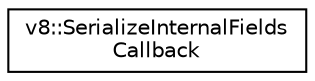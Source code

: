 digraph "Graphical Class Hierarchy"
{
  edge [fontname="Helvetica",fontsize="10",labelfontname="Helvetica",labelfontsize="10"];
  node [fontname="Helvetica",fontsize="10",shape=record];
  rankdir="LR";
  Node1 [label="v8::SerializeInternalFields\lCallback",height=0.2,width=0.4,color="black", fillcolor="white", style="filled",URL="$structv8_1_1SerializeInternalFieldsCallback.html"];
}
